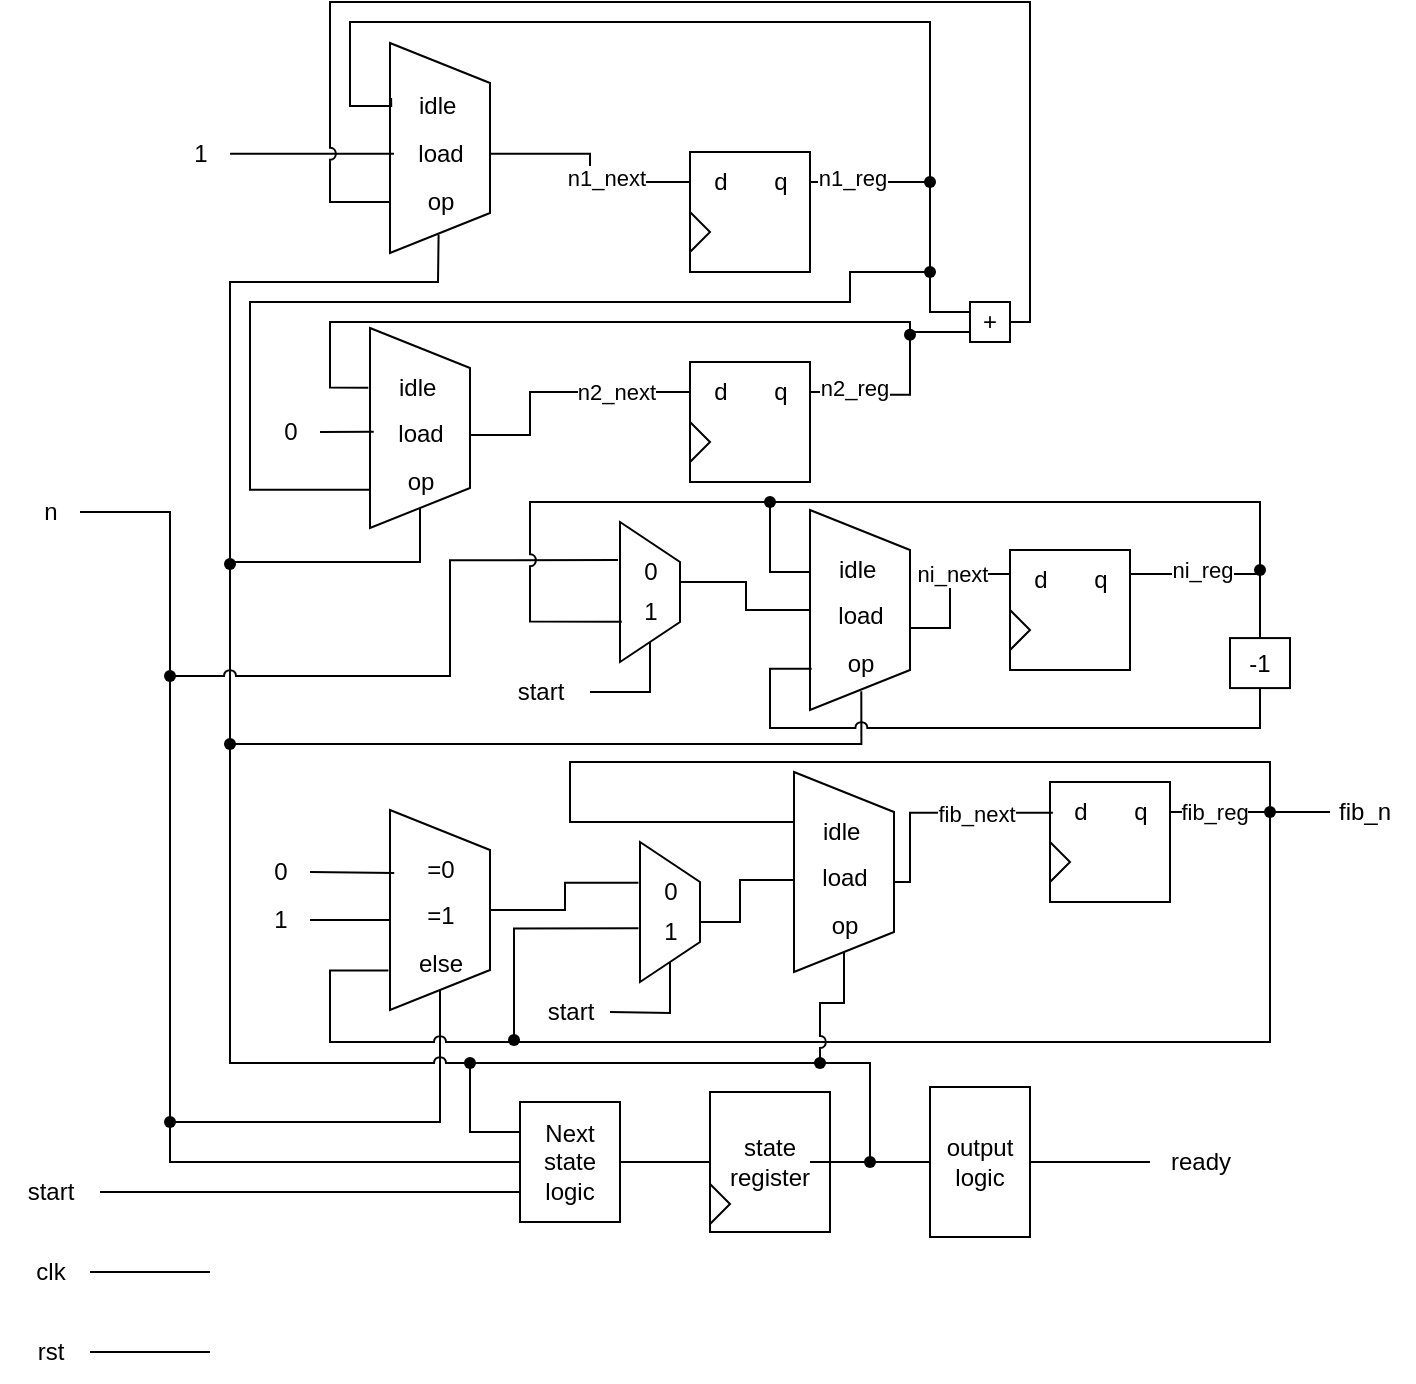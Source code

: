 <mxfile version="24.1.0" type="device">
  <diagram name="第 1 页" id="6S-F7J4VSQyFyaEZS6iB">
    <mxGraphModel dx="1221" dy="823" grid="1" gridSize="10" guides="1" tooltips="1" connect="1" arrows="1" fold="1" page="1" pageScale="1" pageWidth="3300" pageHeight="2339" math="0" shadow="0">
      <root>
        <mxCell id="0" />
        <mxCell id="1" parent="0" />
        <mxCell id="059qdMVEz-2L-fLW-VpR-86" style="edgeStyle=orthogonalEdgeStyle;rounded=0;orthogonalLoop=1;jettySize=auto;html=1;endArrow=none;endFill=0;jumpStyle=arc;" parent="1" source="059qdMVEz-2L-fLW-VpR-1" edge="1">
          <mxGeometry relative="1" as="geometry">
            <mxPoint x="320" y="855" as="targetPoint" />
          </mxGeometry>
        </mxCell>
        <mxCell id="059qdMVEz-2L-fLW-VpR-1" value="clk" style="text;html=1;align=center;verticalAlign=middle;resizable=0;points=[];autosize=1;strokeColor=none;fillColor=none;" parent="1" vertex="1">
          <mxGeometry x="220" y="840" width="40" height="30" as="geometry" />
        </mxCell>
        <mxCell id="059qdMVEz-2L-fLW-VpR-87" style="edgeStyle=orthogonalEdgeStyle;rounded=0;orthogonalLoop=1;jettySize=auto;html=1;endArrow=none;endFill=0;jumpStyle=arc;" parent="1" source="059qdMVEz-2L-fLW-VpR-2" edge="1">
          <mxGeometry relative="1" as="geometry">
            <mxPoint x="320" y="895" as="targetPoint" />
          </mxGeometry>
        </mxCell>
        <mxCell id="059qdMVEz-2L-fLW-VpR-2" value="rst" style="text;html=1;align=center;verticalAlign=middle;resizable=0;points=[];autosize=1;strokeColor=none;fillColor=none;" parent="1" vertex="1">
          <mxGeometry x="220" y="880" width="40" height="30" as="geometry" />
        </mxCell>
        <mxCell id="OJHMBUxeyAlZOoHM2z9_-24" style="edgeStyle=orthogonalEdgeStyle;rounded=0;orthogonalLoop=1;jettySize=auto;html=1;entryX=1;entryY=0.5;entryDx=0;entryDy=0;endArrow=none;endFill=0;jumpStyle=arc;" parent="1" source="OJHMBUxeyAlZOoHM2z9_-124" target="059qdMVEz-2L-fLW-VpR-89" edge="1">
          <mxGeometry relative="1" as="geometry">
            <mxPoint x="300" y="475" as="sourcePoint" />
            <Array as="points">
              <mxPoint x="300" y="475" />
              <mxPoint x="300" y="780" />
              <mxPoint x="435" y="780" />
            </Array>
          </mxGeometry>
        </mxCell>
        <mxCell id="059qdMVEz-2L-fLW-VpR-3" value="n" style="text;html=1;align=center;verticalAlign=middle;resizable=0;points=[];autosize=1;strokeColor=none;fillColor=none;" parent="1" vertex="1">
          <mxGeometry x="225" y="460" width="30" height="30" as="geometry" />
        </mxCell>
        <mxCell id="OJHMBUxeyAlZOoHM2z9_-76" style="edgeStyle=orthogonalEdgeStyle;rounded=0;orthogonalLoop=1;jettySize=auto;html=1;entryX=0;entryY=0.75;entryDx=0;entryDy=0;endArrow=none;endFill=0;jumpStyle=arc;" parent="1" source="059qdMVEz-2L-fLW-VpR-4" target="059qdMVEz-2L-fLW-VpR-54" edge="1">
          <mxGeometry relative="1" as="geometry" />
        </mxCell>
        <mxCell id="059qdMVEz-2L-fLW-VpR-4" value="start" style="text;html=1;align=center;verticalAlign=middle;resizable=0;points=[];autosize=1;strokeColor=none;fillColor=none;" parent="1" vertex="1">
          <mxGeometry x="215" y="800" width="50" height="30" as="geometry" />
        </mxCell>
        <mxCell id="059qdMVEz-2L-fLW-VpR-9" value="" style="group" parent="1" vertex="1" connectable="0">
          <mxGeometry x="410" y="240.5" width="50" height="105" as="geometry" />
        </mxCell>
        <mxCell id="059qdMVEz-2L-fLW-VpR-5" value="" style="shape=trapezoid;perimeter=trapezoidPerimeter;whiteSpace=wrap;html=1;fixedSize=1;direction=south;" parent="059qdMVEz-2L-fLW-VpR-9" vertex="1">
          <mxGeometry width="50" height="105.0" as="geometry" />
        </mxCell>
        <mxCell id="059qdMVEz-2L-fLW-VpR-6" value="idle&amp;nbsp;" style="text;html=1;align=center;verticalAlign=middle;resizable=0;points=[];autosize=1;strokeColor=none;fillColor=none;" parent="059qdMVEz-2L-fLW-VpR-9" vertex="1">
          <mxGeometry y="16.154" width="50" height="30" as="geometry" />
        </mxCell>
        <mxCell id="059qdMVEz-2L-fLW-VpR-7" value="load" style="text;html=1;align=center;verticalAlign=middle;resizable=0;points=[];autosize=1;strokeColor=none;fillColor=none;" parent="059qdMVEz-2L-fLW-VpR-9" vertex="1">
          <mxGeometry y="40.385" width="50" height="30" as="geometry" />
        </mxCell>
        <mxCell id="059qdMVEz-2L-fLW-VpR-8" value="&amp;nbsp; op&amp;nbsp;&amp;nbsp;" style="text;html=1;align=center;verticalAlign=middle;resizable=0;points=[];autosize=1;strokeColor=none;fillColor=none;" parent="059qdMVEz-2L-fLW-VpR-9" vertex="1">
          <mxGeometry y="64.615" width="50" height="30" as="geometry" />
        </mxCell>
        <mxCell id="059qdMVEz-2L-fLW-VpR-14" value="" style="group" parent="1" vertex="1" connectable="0">
          <mxGeometry x="560" y="295" width="60" height="60" as="geometry" />
        </mxCell>
        <mxCell id="059qdMVEz-2L-fLW-VpR-10" value="" style="rounded=0;whiteSpace=wrap;html=1;direction=south;" parent="059qdMVEz-2L-fLW-VpR-14" vertex="1">
          <mxGeometry width="60" height="60" as="geometry" />
        </mxCell>
        <mxCell id="059qdMVEz-2L-fLW-VpR-11" value="d" style="text;html=1;align=center;verticalAlign=middle;resizable=0;points=[];autosize=1;strokeColor=none;fillColor=none;" parent="059qdMVEz-2L-fLW-VpR-14" vertex="1">
          <mxGeometry width="30" height="30" as="geometry" />
        </mxCell>
        <mxCell id="059qdMVEz-2L-fLW-VpR-12" value="q" style="text;html=1;align=center;verticalAlign=middle;resizable=0;points=[];autosize=1;strokeColor=none;fillColor=none;" parent="059qdMVEz-2L-fLW-VpR-14" vertex="1">
          <mxGeometry x="30" width="30" height="30" as="geometry" />
        </mxCell>
        <mxCell id="059qdMVEz-2L-fLW-VpR-13" value="" style="triangle;whiteSpace=wrap;html=1;" parent="059qdMVEz-2L-fLW-VpR-14" vertex="1">
          <mxGeometry y="30" width="10" height="20" as="geometry" />
        </mxCell>
        <mxCell id="059qdMVEz-2L-fLW-VpR-15" value="" style="group" parent="1" vertex="1" connectable="0">
          <mxGeometry x="560" y="400" width="60" height="60" as="geometry" />
        </mxCell>
        <mxCell id="059qdMVEz-2L-fLW-VpR-16" value="" style="rounded=0;whiteSpace=wrap;html=1;direction=south;" parent="059qdMVEz-2L-fLW-VpR-15" vertex="1">
          <mxGeometry width="60" height="60" as="geometry" />
        </mxCell>
        <mxCell id="059qdMVEz-2L-fLW-VpR-17" value="d" style="text;html=1;align=center;verticalAlign=middle;resizable=0;points=[];autosize=1;strokeColor=none;fillColor=none;" parent="059qdMVEz-2L-fLW-VpR-15" vertex="1">
          <mxGeometry width="30" height="30" as="geometry" />
        </mxCell>
        <mxCell id="059qdMVEz-2L-fLW-VpR-18" value="q" style="text;html=1;align=center;verticalAlign=middle;resizable=0;points=[];autosize=1;strokeColor=none;fillColor=none;" parent="059qdMVEz-2L-fLW-VpR-15" vertex="1">
          <mxGeometry x="30" width="30" height="30" as="geometry" />
        </mxCell>
        <mxCell id="059qdMVEz-2L-fLW-VpR-19" value="" style="triangle;whiteSpace=wrap;html=1;" parent="059qdMVEz-2L-fLW-VpR-15" vertex="1">
          <mxGeometry y="30" width="10" height="20" as="geometry" />
        </mxCell>
        <mxCell id="059qdMVEz-2L-fLW-VpR-20" value="" style="group" parent="1" vertex="1" connectable="0">
          <mxGeometry x="720" y="494" width="60" height="60" as="geometry" />
        </mxCell>
        <mxCell id="059qdMVEz-2L-fLW-VpR-21" value="" style="rounded=0;whiteSpace=wrap;html=1;direction=south;" parent="059qdMVEz-2L-fLW-VpR-20" vertex="1">
          <mxGeometry width="60" height="60" as="geometry" />
        </mxCell>
        <mxCell id="059qdMVEz-2L-fLW-VpR-22" value="d" style="text;html=1;align=center;verticalAlign=middle;resizable=0;points=[];autosize=1;strokeColor=none;fillColor=none;" parent="059qdMVEz-2L-fLW-VpR-20" vertex="1">
          <mxGeometry width="30" height="30" as="geometry" />
        </mxCell>
        <mxCell id="059qdMVEz-2L-fLW-VpR-23" value="q" style="text;html=1;align=center;verticalAlign=middle;resizable=0;points=[];autosize=1;strokeColor=none;fillColor=none;" parent="059qdMVEz-2L-fLW-VpR-20" vertex="1">
          <mxGeometry x="30" width="30" height="30" as="geometry" />
        </mxCell>
        <mxCell id="059qdMVEz-2L-fLW-VpR-24" value="" style="triangle;whiteSpace=wrap;html=1;" parent="059qdMVEz-2L-fLW-VpR-20" vertex="1">
          <mxGeometry y="30" width="10" height="20" as="geometry" />
        </mxCell>
        <mxCell id="059qdMVEz-2L-fLW-VpR-25" value="" style="group" parent="1" vertex="1" connectable="0">
          <mxGeometry x="740" y="610" width="60" height="60" as="geometry" />
        </mxCell>
        <mxCell id="059qdMVEz-2L-fLW-VpR-26" value="" style="rounded=0;whiteSpace=wrap;html=1;direction=south;" parent="059qdMVEz-2L-fLW-VpR-25" vertex="1">
          <mxGeometry width="60" height="60" as="geometry" />
        </mxCell>
        <mxCell id="059qdMVEz-2L-fLW-VpR-27" value="d" style="text;html=1;align=center;verticalAlign=middle;resizable=0;points=[];autosize=1;strokeColor=none;fillColor=none;" parent="059qdMVEz-2L-fLW-VpR-25" vertex="1">
          <mxGeometry width="30" height="30" as="geometry" />
        </mxCell>
        <mxCell id="059qdMVEz-2L-fLW-VpR-28" value="q" style="text;html=1;align=center;verticalAlign=middle;resizable=0;points=[];autosize=1;strokeColor=none;fillColor=none;" parent="059qdMVEz-2L-fLW-VpR-25" vertex="1">
          <mxGeometry x="30" width="30" height="30" as="geometry" />
        </mxCell>
        <mxCell id="059qdMVEz-2L-fLW-VpR-29" value="" style="triangle;whiteSpace=wrap;html=1;" parent="059qdMVEz-2L-fLW-VpR-25" vertex="1">
          <mxGeometry y="30" width="10" height="20" as="geometry" />
        </mxCell>
        <mxCell id="059qdMVEz-2L-fLW-VpR-30" style="edgeStyle=orthogonalEdgeStyle;rounded=0;orthogonalLoop=1;jettySize=auto;html=1;endArrow=none;endFill=0;jumpStyle=arc;" parent="1" source="059qdMVEz-2L-fLW-VpR-7" target="059qdMVEz-2L-fLW-VpR-11" edge="1">
          <mxGeometry relative="1" as="geometry" />
        </mxCell>
        <mxCell id="059qdMVEz-2L-fLW-VpR-50" value="n1_next" style="edgeLabel;html=1;align=center;verticalAlign=middle;resizable=0;points=[];" parent="059qdMVEz-2L-fLW-VpR-30" vertex="1" connectable="0">
          <mxGeometry x="0.449" y="2" relative="1" as="geometry">
            <mxPoint x="-11" as="offset" />
          </mxGeometry>
        </mxCell>
        <mxCell id="059qdMVEz-2L-fLW-VpR-31" value="" style="group" parent="1" vertex="1" connectable="0">
          <mxGeometry x="400" y="383" width="50" height="100" as="geometry" />
        </mxCell>
        <mxCell id="059qdMVEz-2L-fLW-VpR-32" value="" style="shape=trapezoid;perimeter=trapezoidPerimeter;whiteSpace=wrap;html=1;fixedSize=1;direction=south;" parent="059qdMVEz-2L-fLW-VpR-31" vertex="1">
          <mxGeometry width="50" height="100" as="geometry" />
        </mxCell>
        <mxCell id="059qdMVEz-2L-fLW-VpR-33" value="idle&amp;nbsp;" style="text;html=1;align=center;verticalAlign=middle;resizable=0;points=[];autosize=1;strokeColor=none;fillColor=none;" parent="059qdMVEz-2L-fLW-VpR-31" vertex="1">
          <mxGeometry y="15.385" width="50" height="30" as="geometry" />
        </mxCell>
        <mxCell id="059qdMVEz-2L-fLW-VpR-34" value="load" style="text;html=1;align=center;verticalAlign=middle;resizable=0;points=[];autosize=1;strokeColor=none;fillColor=none;" parent="059qdMVEz-2L-fLW-VpR-31" vertex="1">
          <mxGeometry y="38.462" width="50" height="30" as="geometry" />
        </mxCell>
        <mxCell id="059qdMVEz-2L-fLW-VpR-35" value="&amp;nbsp; op&amp;nbsp;&amp;nbsp;" style="text;html=1;align=center;verticalAlign=middle;resizable=0;points=[];autosize=1;strokeColor=none;fillColor=none;" parent="059qdMVEz-2L-fLW-VpR-31" vertex="1">
          <mxGeometry y="61.538" width="50" height="30" as="geometry" />
        </mxCell>
        <mxCell id="059qdMVEz-2L-fLW-VpR-36" style="edgeStyle=orthogonalEdgeStyle;rounded=0;orthogonalLoop=1;jettySize=auto;html=1;endArrow=none;endFill=0;jumpStyle=arc;" parent="1" source="059qdMVEz-2L-fLW-VpR-34" target="059qdMVEz-2L-fLW-VpR-17" edge="1">
          <mxGeometry relative="1" as="geometry">
            <Array as="points">
              <mxPoint x="480" y="436" />
              <mxPoint x="480" y="415" />
            </Array>
          </mxGeometry>
        </mxCell>
        <mxCell id="059qdMVEz-2L-fLW-VpR-51" value="n2_next" style="edgeLabel;html=1;align=center;verticalAlign=middle;resizable=0;points=[];" parent="059qdMVEz-2L-fLW-VpR-36" vertex="1" connectable="0">
          <mxGeometry x="0.538" relative="1" as="geometry">
            <mxPoint x="-7" as="offset" />
          </mxGeometry>
        </mxCell>
        <mxCell id="059qdMVEz-2L-fLW-VpR-43" value="" style="group" parent="1" vertex="1" connectable="0">
          <mxGeometry x="612" y="605" width="50" height="100" as="geometry" />
        </mxCell>
        <mxCell id="059qdMVEz-2L-fLW-VpR-44" value="" style="shape=trapezoid;perimeter=trapezoidPerimeter;whiteSpace=wrap;html=1;fixedSize=1;direction=south;" parent="059qdMVEz-2L-fLW-VpR-43" vertex="1">
          <mxGeometry width="50" height="100" as="geometry" />
        </mxCell>
        <mxCell id="059qdMVEz-2L-fLW-VpR-45" value="idle&amp;nbsp;" style="text;html=1;align=center;verticalAlign=middle;resizable=0;points=[];autosize=1;strokeColor=none;fillColor=none;" parent="059qdMVEz-2L-fLW-VpR-43" vertex="1">
          <mxGeometry y="15.385" width="50" height="30" as="geometry" />
        </mxCell>
        <mxCell id="059qdMVEz-2L-fLW-VpR-46" value="load" style="text;html=1;align=center;verticalAlign=middle;resizable=0;points=[];autosize=1;strokeColor=none;fillColor=none;" parent="059qdMVEz-2L-fLW-VpR-43" vertex="1">
          <mxGeometry y="38.462" width="50" height="30" as="geometry" />
        </mxCell>
        <mxCell id="059qdMVEz-2L-fLW-VpR-47" value="&amp;nbsp; op&amp;nbsp;&amp;nbsp;" style="text;html=1;align=center;verticalAlign=middle;resizable=0;points=[];autosize=1;strokeColor=none;fillColor=none;" parent="059qdMVEz-2L-fLW-VpR-43" vertex="1">
          <mxGeometry y="61.538" width="50" height="30" as="geometry" />
        </mxCell>
        <mxCell id="059qdMVEz-2L-fLW-VpR-61" style="edgeStyle=orthogonalEdgeStyle;rounded=0;orthogonalLoop=1;jettySize=auto;html=1;endArrow=none;endFill=0;jumpStyle=arc;" parent="1" source="059qdMVEz-2L-fLW-VpR-54" target="059qdMVEz-2L-fLW-VpR-56" edge="1">
          <mxGeometry relative="1" as="geometry" />
        </mxCell>
        <mxCell id="059qdMVEz-2L-fLW-VpR-54" value="Next state logic" style="whiteSpace=wrap;html=1;" parent="1" vertex="1">
          <mxGeometry x="475" y="770" width="50" height="60" as="geometry" />
        </mxCell>
        <mxCell id="059qdMVEz-2L-fLW-VpR-58" value="" style="group" parent="1" vertex="1" connectable="0">
          <mxGeometry x="570" y="765" width="60" height="70" as="geometry" />
        </mxCell>
        <mxCell id="059qdMVEz-2L-fLW-VpR-56" value="state register" style="whiteSpace=wrap;html=1;" parent="059qdMVEz-2L-fLW-VpR-58" vertex="1">
          <mxGeometry width="60" height="70" as="geometry" />
        </mxCell>
        <mxCell id="059qdMVEz-2L-fLW-VpR-57" value="" style="triangle;whiteSpace=wrap;html=1;" parent="059qdMVEz-2L-fLW-VpR-58" vertex="1">
          <mxGeometry y="46" width="10" height="20" as="geometry" />
        </mxCell>
        <mxCell id="059qdMVEz-2L-fLW-VpR-84" value="" style="edgeStyle=orthogonalEdgeStyle;rounded=0;orthogonalLoop=1;jettySize=auto;html=1;endArrow=none;endFill=0;jumpStyle=arc;" parent="1" source="059qdMVEz-2L-fLW-VpR-59" target="059qdMVEz-2L-fLW-VpR-83" edge="1">
          <mxGeometry relative="1" as="geometry" />
        </mxCell>
        <mxCell id="059qdMVEz-2L-fLW-VpR-59" value="output logic" style="whiteSpace=wrap;html=1;" parent="1" vertex="1">
          <mxGeometry x="680" y="762.5" width="50" height="75" as="geometry" />
        </mxCell>
        <mxCell id="059qdMVEz-2L-fLW-VpR-60" style="edgeStyle=orthogonalEdgeStyle;rounded=0;orthogonalLoop=1;jettySize=auto;html=1;endArrow=none;endFill=0;jumpStyle=arc;" parent="1" source="059qdMVEz-2L-fLW-VpR-62" target="059qdMVEz-2L-fLW-VpR-59" edge="1">
          <mxGeometry relative="1" as="geometry" />
        </mxCell>
        <mxCell id="059qdMVEz-2L-fLW-VpR-63" value="" style="edgeStyle=orthogonalEdgeStyle;rounded=0;orthogonalLoop=1;jettySize=auto;html=1;endArrow=none;endFill=0;jumpStyle=arc;" parent="1" source="059qdMVEz-2L-fLW-VpR-56" target="059qdMVEz-2L-fLW-VpR-62" edge="1">
          <mxGeometry relative="1" as="geometry">
            <mxPoint x="630" y="800" as="sourcePoint" />
            <mxPoint x="680" y="800" as="targetPoint" />
          </mxGeometry>
        </mxCell>
        <mxCell id="059qdMVEz-2L-fLW-VpR-64" style="edgeStyle=orthogonalEdgeStyle;rounded=0;orthogonalLoop=1;jettySize=auto;html=1;entryX=0;entryY=0.25;entryDx=0;entryDy=0;endArrow=none;endFill=0;jumpStyle=arc;" parent="1" source="OJHMBUxeyAlZOoHM2z9_-92" target="059qdMVEz-2L-fLW-VpR-54" edge="1">
          <mxGeometry relative="1" as="geometry">
            <mxPoint x="515" y="750.5" as="sourcePoint" />
            <Array as="points">
              <mxPoint x="450" y="751" />
              <mxPoint x="450" y="785" />
            </Array>
          </mxGeometry>
        </mxCell>
        <mxCell id="059qdMVEz-2L-fLW-VpR-62" value="" style="shape=waypoint;sketch=0;size=6;pointerEvents=1;points=[];fillColor=none;resizable=0;rotatable=0;perimeter=centerPerimeter;snapToPoint=1;" parent="1" vertex="1">
          <mxGeometry x="640" y="790" width="20" height="20" as="geometry" />
        </mxCell>
        <mxCell id="059qdMVEz-2L-fLW-VpR-78" style="edgeStyle=orthogonalEdgeStyle;rounded=0;orthogonalLoop=1;jettySize=auto;html=1;entryX=1;entryY=0.5;entryDx=0;entryDy=0;endArrow=none;endFill=0;jumpStyle=arc;" parent="1" source="059qdMVEz-2L-fLW-VpR-76" target="059qdMVEz-2L-fLW-VpR-32" edge="1">
          <mxGeometry relative="1" as="geometry">
            <Array as="points">
              <mxPoint x="330" y="500" />
              <mxPoint x="425" y="500" />
            </Array>
          </mxGeometry>
        </mxCell>
        <mxCell id="059qdMVEz-2L-fLW-VpR-76" value="" style="shape=waypoint;sketch=0;size=6;pointerEvents=1;points=[];fillColor=none;resizable=0;rotatable=0;perimeter=centerPerimeter;snapToPoint=1;" parent="1" vertex="1">
          <mxGeometry x="320" y="581" width="20" height="20" as="geometry" />
        </mxCell>
        <mxCell id="059qdMVEz-2L-fLW-VpR-81" value="" style="shape=waypoint;sketch=0;size=6;pointerEvents=1;points=[];fillColor=none;resizable=0;rotatable=0;perimeter=centerPerimeter;snapToPoint=1;" parent="1" vertex="1">
          <mxGeometry x="320" y="491" width="20" height="20" as="geometry" />
        </mxCell>
        <mxCell id="059qdMVEz-2L-fLW-VpR-82" style="edgeStyle=orthogonalEdgeStyle;rounded=0;orthogonalLoop=1;jettySize=auto;html=1;entryX=0.486;entryY=1.04;entryDx=0;entryDy=0;entryPerimeter=0;endArrow=none;endFill=0;jumpStyle=arc;" parent="1" target="059qdMVEz-2L-fLW-VpR-8" edge="1">
          <mxGeometry relative="1" as="geometry">
            <mxPoint x="330" y="501" as="sourcePoint" />
            <mxPoint x="395.7" y="348.035" as="targetPoint" />
            <Array as="points">
              <mxPoint x="330" y="360" />
              <mxPoint x="434" y="360" />
              <mxPoint x="434" y="351" />
            </Array>
          </mxGeometry>
        </mxCell>
        <mxCell id="059qdMVEz-2L-fLW-VpR-83" value="ready" style="text;html=1;align=center;verticalAlign=middle;resizable=0;points=[];autosize=1;strokeColor=none;fillColor=none;" parent="1" vertex="1">
          <mxGeometry x="790" y="785" width="50" height="30" as="geometry" />
        </mxCell>
        <mxCell id="059qdMVEz-2L-fLW-VpR-88" value="" style="group" parent="1" vertex="1" connectable="0">
          <mxGeometry x="410" y="624" width="50" height="100" as="geometry" />
        </mxCell>
        <mxCell id="059qdMVEz-2L-fLW-VpR-89" value="" style="shape=trapezoid;perimeter=trapezoidPerimeter;whiteSpace=wrap;html=1;fixedSize=1;direction=south;" parent="059qdMVEz-2L-fLW-VpR-88" vertex="1">
          <mxGeometry width="50" height="100" as="geometry" />
        </mxCell>
        <mxCell id="059qdMVEz-2L-fLW-VpR-90" value="=0" style="text;html=1;align=center;verticalAlign=middle;resizable=0;points=[];autosize=1;strokeColor=none;fillColor=none;" parent="059qdMVEz-2L-fLW-VpR-88" vertex="1">
          <mxGeometry x="5" y="15.385" width="40" height="30" as="geometry" />
        </mxCell>
        <mxCell id="059qdMVEz-2L-fLW-VpR-91" value="=1" style="text;html=1;align=center;verticalAlign=middle;resizable=0;points=[];autosize=1;strokeColor=none;fillColor=none;" parent="059qdMVEz-2L-fLW-VpR-88" vertex="1">
          <mxGeometry x="5" y="38.462" width="40" height="30" as="geometry" />
        </mxCell>
        <mxCell id="059qdMVEz-2L-fLW-VpR-92" value="else" style="text;html=1;align=center;verticalAlign=middle;resizable=0;points=[];autosize=1;strokeColor=none;fillColor=none;" parent="059qdMVEz-2L-fLW-VpR-88" vertex="1">
          <mxGeometry y="61.538" width="50" height="30" as="geometry" />
        </mxCell>
        <mxCell id="059qdMVEz-2L-fLW-VpR-97" style="edgeStyle=orthogonalEdgeStyle;rounded=0;orthogonalLoop=1;jettySize=auto;html=1;entryX=0.55;entryY=0.767;entryDx=0;entryDy=0;entryPerimeter=0;endArrow=none;endFill=0;jumpStyle=arc;" parent="1" source="059qdMVEz-2L-fLW-VpR-98" target="059qdMVEz-2L-fLW-VpR-76" edge="1">
          <mxGeometry relative="1" as="geometry" />
        </mxCell>
        <mxCell id="059qdMVEz-2L-fLW-VpR-98" value="" style="shape=waypoint;sketch=0;size=6;pointerEvents=1;points=[];fillColor=none;resizable=0;rotatable=0;perimeter=centerPerimeter;snapToPoint=1;" parent="1" vertex="1">
          <mxGeometry x="440" y="740.5" width="20" height="20" as="geometry" />
        </mxCell>
        <mxCell id="059qdMVEz-2L-fLW-VpR-103" value="0" style="text;html=1;align=center;verticalAlign=middle;resizable=0;points=[];autosize=1;strokeColor=none;fillColor=none;" parent="1" vertex="1">
          <mxGeometry x="340" y="640" width="30" height="30" as="geometry" />
        </mxCell>
        <mxCell id="059qdMVEz-2L-fLW-VpR-110" style="edgeStyle=orthogonalEdgeStyle;rounded=0;orthogonalLoop=1;jettySize=auto;html=1;entryX=0.315;entryY=0.958;entryDx=0;entryDy=0;entryPerimeter=0;endArrow=none;endFill=0;jumpStyle=arc;" parent="1" source="059qdMVEz-2L-fLW-VpR-103" target="059qdMVEz-2L-fLW-VpR-89" edge="1">
          <mxGeometry relative="1" as="geometry" />
        </mxCell>
        <mxCell id="059qdMVEz-2L-fLW-VpR-111" value="1" style="text;html=1;align=center;verticalAlign=middle;resizable=0;points=[];autosize=1;strokeColor=none;fillColor=none;" parent="1" vertex="1">
          <mxGeometry x="340" y="664" width="30" height="30" as="geometry" />
        </mxCell>
        <mxCell id="059qdMVEz-2L-fLW-VpR-113" style="edgeStyle=orthogonalEdgeStyle;rounded=0;orthogonalLoop=1;jettySize=auto;html=1;endArrow=none;endFill=0;jumpStyle=arc;" parent="1" source="059qdMVEz-2L-fLW-VpR-111" edge="1">
          <mxGeometry relative="1" as="geometry">
            <mxPoint x="410" y="679" as="targetPoint" />
          </mxGeometry>
        </mxCell>
        <mxCell id="059qdMVEz-2L-fLW-VpR-114" style="edgeStyle=orthogonalEdgeStyle;rounded=0;orthogonalLoop=1;jettySize=auto;html=1;entryX=-0.016;entryY=0.625;entryDx=0;entryDy=0;entryPerimeter=0;endArrow=none;endFill=0;jumpStyle=arc;" parent="1" target="059qdMVEz-2L-fLW-VpR-92" edge="1">
          <mxGeometry relative="1" as="geometry">
            <Array as="points">
              <mxPoint x="380" y="704" />
            </Array>
            <mxPoint x="600" y="740" as="sourcePoint" />
          </mxGeometry>
        </mxCell>
        <mxCell id="OJHMBUxeyAlZOoHM2z9_-20" style="edgeStyle=orthogonalEdgeStyle;rounded=0;orthogonalLoop=1;jettySize=auto;html=1;entryX=0.048;entryY=0.513;entryDx=0;entryDy=0;entryPerimeter=0;endArrow=none;endFill=0;jumpStyle=arc;" parent="1" source="059qdMVEz-2L-fLW-VpR-46" target="059qdMVEz-2L-fLW-VpR-27" edge="1">
          <mxGeometry relative="1" as="geometry">
            <mxPoint x="660" y="660" as="sourcePoint" />
            <Array as="points">
              <mxPoint x="670" y="660" />
              <mxPoint x="670" y="625" />
            </Array>
          </mxGeometry>
        </mxCell>
        <mxCell id="OJHMBUxeyAlZOoHM2z9_-21" value="fib_next" style="edgeLabel;html=1;align=center;verticalAlign=middle;resizable=0;points=[];" parent="OJHMBUxeyAlZOoHM2z9_-20" vertex="1" connectable="0">
          <mxGeometry x="0.319" y="-2" relative="1" as="geometry">
            <mxPoint y="-2" as="offset" />
          </mxGeometry>
        </mxCell>
        <mxCell id="OJHMBUxeyAlZOoHM2z9_-26" value="" style="edgeStyle=orthogonalEdgeStyle;rounded=0;orthogonalLoop=1;jettySize=auto;html=1;entryDx=0;entryDy=0;entryPerimeter=0;endArrow=none;endFill=0;jumpStyle=arc;" parent="1" source="OJHMBUxeyAlZOoHM2z9_-59" edge="1">
          <mxGeometry relative="1" as="geometry">
            <mxPoint x="790" y="625" as="sourcePoint" />
            <mxPoint x="600" y="740" as="targetPoint" />
            <Array as="points">
              <mxPoint x="850" y="740" />
            </Array>
          </mxGeometry>
        </mxCell>
        <mxCell id="OJHMBUxeyAlZOoHM2z9_-30" value="1" style="text;html=1;align=center;verticalAlign=middle;resizable=0;points=[];autosize=1;strokeColor=none;fillColor=none;" parent="1" vertex="1">
          <mxGeometry x="300" y="280.88" width="30" height="30" as="geometry" />
        </mxCell>
        <mxCell id="OJHMBUxeyAlZOoHM2z9_-31" style="edgeStyle=orthogonalEdgeStyle;rounded=0;orthogonalLoop=1;jettySize=auto;html=1;entryX=0.04;entryY=0.498;entryDx=0;entryDy=0;entryPerimeter=0;endArrow=none;endFill=0;jumpStyle=arc;" parent="1" source="OJHMBUxeyAlZOoHM2z9_-30" target="059qdMVEz-2L-fLW-VpR-7" edge="1">
          <mxGeometry relative="1" as="geometry" />
        </mxCell>
        <mxCell id="OJHMBUxeyAlZOoHM2z9_-32" value="0" style="text;html=1;align=center;verticalAlign=middle;resizable=0;points=[];autosize=1;strokeColor=none;fillColor=none;" parent="1" vertex="1">
          <mxGeometry x="345" y="420" width="30" height="30" as="geometry" />
        </mxCell>
        <mxCell id="OJHMBUxeyAlZOoHM2z9_-34" style="edgeStyle=orthogonalEdgeStyle;rounded=0;orthogonalLoop=1;jettySize=auto;html=1;entryX=0.037;entryY=0.447;entryDx=0;entryDy=0;entryPerimeter=0;endArrow=none;endFill=0;jumpStyle=arc;" parent="1" source="OJHMBUxeyAlZOoHM2z9_-32" target="059qdMVEz-2L-fLW-VpR-34" edge="1">
          <mxGeometry relative="1" as="geometry" />
        </mxCell>
        <mxCell id="OJHMBUxeyAlZOoHM2z9_-35" value="+" style="rounded=0;whiteSpace=wrap;html=1;" parent="1" vertex="1">
          <mxGeometry x="700" y="370" width="20" height="20" as="geometry" />
        </mxCell>
        <mxCell id="OJHMBUxeyAlZOoHM2z9_-36" style="edgeStyle=orthogonalEdgeStyle;rounded=0;orthogonalLoop=1;jettySize=auto;html=1;entryX=0;entryY=0.75;entryDx=0;entryDy=0;endArrow=none;endFill=0;jumpStyle=arc;" parent="1" source="OJHMBUxeyAlZOoHM2z9_-43" target="OJHMBUxeyAlZOoHM2z9_-35" edge="1">
          <mxGeometry relative="1" as="geometry">
            <Array as="points">
              <mxPoint x="670" y="415" />
              <mxPoint x="670" y="385" />
            </Array>
          </mxGeometry>
        </mxCell>
        <mxCell id="OJHMBUxeyAlZOoHM2z9_-37" style="edgeStyle=orthogonalEdgeStyle;rounded=0;orthogonalLoop=1;jettySize=auto;html=1;entryX=0;entryY=0.25;entryDx=0;entryDy=0;endArrow=none;endFill=0;jumpStyle=arc;" parent="1" source="OJHMBUxeyAlZOoHM2z9_-47" target="OJHMBUxeyAlZOoHM2z9_-35" edge="1">
          <mxGeometry relative="1" as="geometry">
            <Array as="points">
              <mxPoint x="680" y="310" />
              <mxPoint x="680" y="375" />
            </Array>
          </mxGeometry>
        </mxCell>
        <mxCell id="OJHMBUxeyAlZOoHM2z9_-40" style="edgeStyle=orthogonalEdgeStyle;rounded=0;orthogonalLoop=1;jettySize=auto;html=1;exitX=1;exitY=0.5;exitDx=0;exitDy=0;entryX=-0.004;entryY=0.514;entryDx=0;entryDy=0;entryPerimeter=0;endArrow=none;endFill=0;jumpStyle=arc;" parent="1" source="OJHMBUxeyAlZOoHM2z9_-35" target="059qdMVEz-2L-fLW-VpR-8" edge="1">
          <mxGeometry relative="1" as="geometry">
            <Array as="points">
              <mxPoint x="730" y="380" />
              <mxPoint x="730" y="220" />
              <mxPoint x="380" y="220" />
              <mxPoint x="380" y="320" />
              <mxPoint x="410" y="320" />
            </Array>
          </mxGeometry>
        </mxCell>
        <mxCell id="OJHMBUxeyAlZOoHM2z9_-41" value="" style="shape=waypoint;sketch=0;size=6;pointerEvents=1;points=[];fillColor=none;resizable=0;rotatable=0;perimeter=centerPerimeter;snapToPoint=1;" parent="1" vertex="1">
          <mxGeometry x="670" y="300" width="20" height="20" as="geometry" />
        </mxCell>
        <mxCell id="OJHMBUxeyAlZOoHM2z9_-42" style="edgeStyle=orthogonalEdgeStyle;rounded=0;orthogonalLoop=1;jettySize=auto;html=1;entryX=0.011;entryY=0.377;entryDx=0;entryDy=0;entryPerimeter=0;endArrow=none;endFill=0;jumpStyle=arc;" parent="1" source="OJHMBUxeyAlZOoHM2z9_-41" target="059qdMVEz-2L-fLW-VpR-6" edge="1">
          <mxGeometry relative="1" as="geometry">
            <Array as="points">
              <mxPoint x="680" y="230" />
              <mxPoint x="390" y="230" />
              <mxPoint x="390" y="272" />
              <mxPoint x="411" y="272" />
            </Array>
          </mxGeometry>
        </mxCell>
        <mxCell id="OJHMBUxeyAlZOoHM2z9_-44" value="" style="edgeStyle=orthogonalEdgeStyle;rounded=0;orthogonalLoop=1;jettySize=auto;html=1;entryDx=0;entryDy=0;endArrow=none;endFill=0;jumpStyle=arc;" parent="1" source="059qdMVEz-2L-fLW-VpR-18" target="OJHMBUxeyAlZOoHM2z9_-43" edge="1">
          <mxGeometry relative="1" as="geometry">
            <mxPoint x="620" y="415" as="sourcePoint" />
            <mxPoint x="700" y="385" as="targetPoint" />
            <Array as="points" />
          </mxGeometry>
        </mxCell>
        <mxCell id="OJHMBUxeyAlZOoHM2z9_-45" value="n2_reg" style="edgeLabel;html=1;align=center;verticalAlign=middle;resizable=0;points=[];" parent="OJHMBUxeyAlZOoHM2z9_-44" vertex="1" connectable="0">
          <mxGeometry x="-0.655" y="1" relative="1" as="geometry">
            <mxPoint x="8" y="-1" as="offset" />
          </mxGeometry>
        </mxCell>
        <mxCell id="OJHMBUxeyAlZOoHM2z9_-43" value="" style="shape=waypoint;sketch=0;size=6;pointerEvents=1;points=[];fillColor=none;resizable=0;rotatable=0;perimeter=centerPerimeter;snapToPoint=1;" parent="1" vertex="1">
          <mxGeometry x="660" y="376.38" width="20" height="20" as="geometry" />
        </mxCell>
        <mxCell id="OJHMBUxeyAlZOoHM2z9_-46" style="edgeStyle=orthogonalEdgeStyle;rounded=0;orthogonalLoop=1;jettySize=auto;html=1;entryX=-0.017;entryY=0.482;entryDx=0;entryDy=0;entryPerimeter=0;endArrow=none;endFill=0;jumpStyle=arc;" parent="1" source="OJHMBUxeyAlZOoHM2z9_-43" target="059qdMVEz-2L-fLW-VpR-33" edge="1">
          <mxGeometry relative="1" as="geometry">
            <Array as="points">
              <mxPoint x="670" y="380" />
              <mxPoint x="380" y="380" />
              <mxPoint x="380" y="413" />
            </Array>
          </mxGeometry>
        </mxCell>
        <mxCell id="OJHMBUxeyAlZOoHM2z9_-48" value="" style="edgeStyle=orthogonalEdgeStyle;rounded=0;orthogonalLoop=1;jettySize=auto;html=1;entryDx=0;entryDy=0;endArrow=none;endFill=0;jumpStyle=arc;" parent="1" source="059qdMVEz-2L-fLW-VpR-12" target="OJHMBUxeyAlZOoHM2z9_-47" edge="1">
          <mxGeometry relative="1" as="geometry">
            <mxPoint x="620" y="310" as="sourcePoint" />
            <mxPoint x="700" y="375" as="targetPoint" />
            <Array as="points" />
          </mxGeometry>
        </mxCell>
        <mxCell id="OJHMBUxeyAlZOoHM2z9_-49" value="n1_reg" style="edgeLabel;html=1;align=center;verticalAlign=middle;resizable=0;points=[];" parent="OJHMBUxeyAlZOoHM2z9_-48" vertex="1" connectable="0">
          <mxGeometry x="-0.719" y="1" relative="1" as="geometry">
            <mxPoint x="6" y="-1" as="offset" />
          </mxGeometry>
        </mxCell>
        <mxCell id="OJHMBUxeyAlZOoHM2z9_-47" value="" style="shape=waypoint;sketch=0;size=6;pointerEvents=1;points=[];fillColor=none;resizable=0;rotatable=0;perimeter=centerPerimeter;snapToPoint=1;" parent="1" vertex="1">
          <mxGeometry x="670" y="345" width="20" height="20" as="geometry" />
        </mxCell>
        <mxCell id="OJHMBUxeyAlZOoHM2z9_-50" style="edgeStyle=orthogonalEdgeStyle;rounded=0;orthogonalLoop=1;jettySize=auto;html=1;entryX=-0.01;entryY=0.646;entryDx=0;entryDy=0;entryPerimeter=0;endArrow=none;endFill=0;jumpStyle=arc;" parent="1" source="OJHMBUxeyAlZOoHM2z9_-47" target="059qdMVEz-2L-fLW-VpR-35" edge="1">
          <mxGeometry relative="1" as="geometry">
            <Array as="points">
              <mxPoint x="640" y="355" />
              <mxPoint x="640" y="370" />
              <mxPoint x="340" y="370" />
              <mxPoint x="340" y="464" />
            </Array>
          </mxGeometry>
        </mxCell>
        <mxCell id="OJHMBUxeyAlZOoHM2z9_-60" value="" style="edgeStyle=orthogonalEdgeStyle;rounded=0;orthogonalLoop=1;jettySize=auto;html=1;entryDx=0;entryDy=0;entryPerimeter=0;endArrow=none;endFill=0;jumpStyle=arc;" parent="1" source="059qdMVEz-2L-fLW-VpR-28" target="OJHMBUxeyAlZOoHM2z9_-59" edge="1">
          <mxGeometry relative="1" as="geometry">
            <mxPoint x="790" y="625" as="sourcePoint" />
            <mxPoint x="600" y="740" as="targetPoint" />
            <Array as="points">
              <mxPoint x="850" y="625" />
              <mxPoint x="850" y="740" />
            </Array>
          </mxGeometry>
        </mxCell>
        <mxCell id="OJHMBUxeyAlZOoHM2z9_-61" value="fib_reg" style="edgeLabel;html=1;align=center;verticalAlign=middle;resizable=0;points=[];" parent="OJHMBUxeyAlZOoHM2z9_-60" vertex="1" connectable="0">
          <mxGeometry x="-0.953" relative="1" as="geometry">
            <mxPoint x="15" as="offset" />
          </mxGeometry>
        </mxCell>
        <mxCell id="OJHMBUxeyAlZOoHM2z9_-62" style="edgeStyle=orthogonalEdgeStyle;rounded=0;orthogonalLoop=1;jettySize=auto;html=1;entryX=0.25;entryY=1;entryDx=0;entryDy=0;endArrow=none;endFill=0;jumpStyle=arc;" parent="1" source="OJHMBUxeyAlZOoHM2z9_-59" target="059qdMVEz-2L-fLW-VpR-44" edge="1">
          <mxGeometry relative="1" as="geometry">
            <Array as="points">
              <mxPoint x="850" y="600" />
              <mxPoint x="500" y="600" />
              <mxPoint x="500" y="630" />
            </Array>
          </mxGeometry>
        </mxCell>
        <mxCell id="184Fn7eLCiNoEFt8DGdH-2" value="" style="edgeStyle=orthogonalEdgeStyle;rounded=0;orthogonalLoop=1;jettySize=auto;html=1;endArrow=none;endFill=0;" edge="1" parent="1" source="OJHMBUxeyAlZOoHM2z9_-59" target="184Fn7eLCiNoEFt8DGdH-1">
          <mxGeometry relative="1" as="geometry" />
        </mxCell>
        <mxCell id="OJHMBUxeyAlZOoHM2z9_-59" value="" style="shape=waypoint;sketch=0;size=6;pointerEvents=1;points=[];fillColor=none;resizable=0;rotatable=0;perimeter=centerPerimeter;snapToPoint=1;" parent="1" vertex="1">
          <mxGeometry x="840" y="615" width="20" height="20" as="geometry" />
        </mxCell>
        <mxCell id="OJHMBUxeyAlZOoHM2z9_-66" value="" style="group" parent="1" vertex="1" connectable="0">
          <mxGeometry x="525" y="480" width="30" height="70" as="geometry" />
        </mxCell>
        <mxCell id="OJHMBUxeyAlZOoHM2z9_-67" value="" style="shape=trapezoid;perimeter=trapezoidPerimeter;whiteSpace=wrap;html=1;fixedSize=1;direction=south;" parent="OJHMBUxeyAlZOoHM2z9_-66" vertex="1">
          <mxGeometry width="30" height="70" as="geometry" />
        </mxCell>
        <mxCell id="OJHMBUxeyAlZOoHM2z9_-68" value="0" style="text;html=1;align=center;verticalAlign=middle;resizable=0;points=[];autosize=1;strokeColor=none;fillColor=none;" parent="OJHMBUxeyAlZOoHM2z9_-66" vertex="1">
          <mxGeometry y="10" width="30" height="30" as="geometry" />
        </mxCell>
        <mxCell id="OJHMBUxeyAlZOoHM2z9_-69" value="1" style="text;html=1;align=center;verticalAlign=middle;resizable=0;points=[];autosize=1;strokeColor=none;fillColor=none;" parent="OJHMBUxeyAlZOoHM2z9_-66" vertex="1">
          <mxGeometry y="30" width="30" height="30" as="geometry" />
        </mxCell>
        <mxCell id="OJHMBUxeyAlZOoHM2z9_-71" style="edgeStyle=orthogonalEdgeStyle;rounded=0;orthogonalLoop=1;jettySize=auto;html=1;endArrow=none;endFill=0;jumpStyle=arc;" parent="1" source="OJHMBUxeyAlZOoHM2z9_-70" target="OJHMBUxeyAlZOoHM2z9_-69" edge="1">
          <mxGeometry relative="1" as="geometry" />
        </mxCell>
        <mxCell id="OJHMBUxeyAlZOoHM2z9_-70" value="start" style="text;html=1;align=center;verticalAlign=middle;resizable=0;points=[];autosize=1;strokeColor=none;fillColor=none;" parent="1" vertex="1">
          <mxGeometry x="460" y="550" width="50" height="30" as="geometry" />
        </mxCell>
        <mxCell id="OJHMBUxeyAlZOoHM2z9_-82" value="" style="edgeStyle=orthogonalEdgeStyle;rounded=0;orthogonalLoop=1;jettySize=auto;html=1;entryDx=0;entryDy=0;endArrow=none;endFill=0;jumpStyle=arc;" parent="1" source="059qdMVEz-2L-fLW-VpR-3" target="OJHMBUxeyAlZOoHM2z9_-81" edge="1">
          <mxGeometry relative="1" as="geometry">
            <mxPoint x="255" y="475" as="sourcePoint" />
            <mxPoint x="435" y="714" as="targetPoint" />
            <Array as="points" />
          </mxGeometry>
        </mxCell>
        <mxCell id="OJHMBUxeyAlZOoHM2z9_-81" value="" style="shape=waypoint;sketch=0;size=6;pointerEvents=1;points=[];fillColor=none;resizable=0;rotatable=0;perimeter=centerPerimeter;snapToPoint=1;" parent="1" vertex="1">
          <mxGeometry x="290" y="547" width="20" height="20" as="geometry" />
        </mxCell>
        <mxCell id="OJHMBUxeyAlZOoHM2z9_-86" value="" style="group" parent="1" vertex="1" connectable="0">
          <mxGeometry x="620" y="474" width="50" height="100" as="geometry" />
        </mxCell>
        <mxCell id="OJHMBUxeyAlZOoHM2z9_-87" value="" style="shape=trapezoid;perimeter=trapezoidPerimeter;whiteSpace=wrap;html=1;fixedSize=1;direction=south;" parent="OJHMBUxeyAlZOoHM2z9_-86" vertex="1">
          <mxGeometry width="50" height="100" as="geometry" />
        </mxCell>
        <mxCell id="OJHMBUxeyAlZOoHM2z9_-88" value="idle&amp;nbsp;" style="text;html=1;align=center;verticalAlign=middle;resizable=0;points=[];autosize=1;strokeColor=none;fillColor=none;" parent="OJHMBUxeyAlZOoHM2z9_-86" vertex="1">
          <mxGeometry y="15.385" width="50" height="30" as="geometry" />
        </mxCell>
        <mxCell id="OJHMBUxeyAlZOoHM2z9_-89" value="load" style="text;html=1;align=center;verticalAlign=middle;resizable=0;points=[];autosize=1;strokeColor=none;fillColor=none;" parent="OJHMBUxeyAlZOoHM2z9_-86" vertex="1">
          <mxGeometry y="38.462" width="50" height="30" as="geometry" />
        </mxCell>
        <mxCell id="OJHMBUxeyAlZOoHM2z9_-90" value="&amp;nbsp; op&amp;nbsp;&amp;nbsp;" style="text;html=1;align=center;verticalAlign=middle;resizable=0;points=[];autosize=1;strokeColor=none;fillColor=none;" parent="OJHMBUxeyAlZOoHM2z9_-86" vertex="1">
          <mxGeometry y="61.538" width="50" height="30" as="geometry" />
        </mxCell>
        <mxCell id="OJHMBUxeyAlZOoHM2z9_-93" style="edgeStyle=orthogonalEdgeStyle;rounded=0;orthogonalLoop=1;jettySize=auto;html=1;entryX=1;entryY=0.5;entryDx=0;entryDy=0;endArrow=none;endFill=0;jumpStyle=arc;" parent="1" source="OJHMBUxeyAlZOoHM2z9_-92" target="059qdMVEz-2L-fLW-VpR-44" edge="1">
          <mxGeometry relative="1" as="geometry" />
        </mxCell>
        <mxCell id="OJHMBUxeyAlZOoHM2z9_-94" value="" style="edgeStyle=orthogonalEdgeStyle;rounded=0;orthogonalLoop=1;jettySize=auto;html=1;entryDx=0;entryDy=0;endArrow=none;endFill=0;jumpStyle=arc;" parent="1" source="059qdMVEz-2L-fLW-VpR-62" target="OJHMBUxeyAlZOoHM2z9_-92" edge="1">
          <mxGeometry relative="1" as="geometry">
            <mxPoint x="650" y="800" as="sourcePoint" />
            <mxPoint x="475" y="785" as="targetPoint" />
            <Array as="points">
              <mxPoint x="650" y="751" />
            </Array>
          </mxGeometry>
        </mxCell>
        <mxCell id="OJHMBUxeyAlZOoHM2z9_-92" value="" style="shape=waypoint;sketch=0;size=6;pointerEvents=1;points=[];fillColor=none;resizable=0;rotatable=0;perimeter=centerPerimeter;snapToPoint=1;" parent="1" vertex="1">
          <mxGeometry x="615" y="740.5" width="20" height="20" as="geometry" />
        </mxCell>
        <mxCell id="OJHMBUxeyAlZOoHM2z9_-95" value="" style="group" parent="1" vertex="1" connectable="0">
          <mxGeometry x="535" y="640" width="30" height="70" as="geometry" />
        </mxCell>
        <mxCell id="OJHMBUxeyAlZOoHM2z9_-96" value="" style="shape=trapezoid;perimeter=trapezoidPerimeter;whiteSpace=wrap;html=1;fixedSize=1;direction=south;" parent="OJHMBUxeyAlZOoHM2z9_-95" vertex="1">
          <mxGeometry width="30" height="70" as="geometry" />
        </mxCell>
        <mxCell id="OJHMBUxeyAlZOoHM2z9_-97" value="0" style="text;html=1;align=center;verticalAlign=middle;resizable=0;points=[];autosize=1;strokeColor=none;fillColor=none;" parent="OJHMBUxeyAlZOoHM2z9_-95" vertex="1">
          <mxGeometry y="10" width="30" height="30" as="geometry" />
        </mxCell>
        <mxCell id="OJHMBUxeyAlZOoHM2z9_-98" value="1" style="text;html=1;align=center;verticalAlign=middle;resizable=0;points=[];autosize=1;strokeColor=none;fillColor=none;" parent="OJHMBUxeyAlZOoHM2z9_-95" vertex="1">
          <mxGeometry y="30" width="30" height="30" as="geometry" />
        </mxCell>
        <mxCell id="OJHMBUxeyAlZOoHM2z9_-99" style="edgeStyle=orthogonalEdgeStyle;rounded=0;orthogonalLoop=1;jettySize=auto;html=1;endArrow=none;endFill=0;jumpStyle=arc;" parent="1" target="OJHMBUxeyAlZOoHM2z9_-98" edge="1">
          <mxGeometry relative="1" as="geometry">
            <mxPoint x="520" y="725.034" as="sourcePoint" />
          </mxGeometry>
        </mxCell>
        <mxCell id="OJHMBUxeyAlZOoHM2z9_-100" value="start" style="text;html=1;align=center;verticalAlign=middle;resizable=0;points=[];autosize=1;strokeColor=none;fillColor=none;" parent="1" vertex="1">
          <mxGeometry x="475" y="710" width="50" height="30" as="geometry" />
        </mxCell>
        <mxCell id="OJHMBUxeyAlZOoHM2z9_-101" value="" style="shape=waypoint;sketch=0;size=6;pointerEvents=1;points=[];fillColor=none;resizable=0;rotatable=0;perimeter=centerPerimeter;snapToPoint=1;" parent="1" vertex="1">
          <mxGeometry x="462" y="729" width="20" height="20" as="geometry" />
        </mxCell>
        <mxCell id="OJHMBUxeyAlZOoHM2z9_-105" style="edgeStyle=orthogonalEdgeStyle;rounded=0;orthogonalLoop=1;jettySize=auto;html=1;exitX=0.5;exitY=0;exitDx=0;exitDy=0;entryX=-0.026;entryY=0.346;entryDx=0;entryDy=0;entryPerimeter=0;endArrow=none;endFill=0;jumpStyle=arc;" parent="1" source="059qdMVEz-2L-fLW-VpR-89" target="OJHMBUxeyAlZOoHM2z9_-97" edge="1">
          <mxGeometry relative="1" as="geometry" />
        </mxCell>
        <mxCell id="OJHMBUxeyAlZOoHM2z9_-106" style="edgeStyle=orthogonalEdgeStyle;rounded=0;orthogonalLoop=1;jettySize=auto;html=1;entryX=-0.026;entryY=0.439;entryDx=0;entryDy=0;entryPerimeter=0;endArrow=none;endFill=0;jumpStyle=arc;" parent="1" source="OJHMBUxeyAlZOoHM2z9_-101" target="OJHMBUxeyAlZOoHM2z9_-98" edge="1">
          <mxGeometry relative="1" as="geometry">
            <Array as="points">
              <mxPoint x="472" y="683" />
            </Array>
          </mxGeometry>
        </mxCell>
        <mxCell id="OJHMBUxeyAlZOoHM2z9_-108" style="edgeStyle=orthogonalEdgeStyle;rounded=0;orthogonalLoop=1;jettySize=auto;html=1;endArrow=none;endFill=0;jumpStyle=arc;" parent="1" source="OJHMBUxeyAlZOoHM2z9_-98" target="059qdMVEz-2L-fLW-VpR-46" edge="1">
          <mxGeometry relative="1" as="geometry">
            <Array as="points">
              <mxPoint x="585" y="680" />
              <mxPoint x="585" y="659" />
            </Array>
          </mxGeometry>
        </mxCell>
        <mxCell id="OJHMBUxeyAlZOoHM2z9_-109" style="edgeStyle=orthogonalEdgeStyle;rounded=0;orthogonalLoop=1;jettySize=auto;html=1;entryX=-0.033;entryY=0.302;entryDx=0;entryDy=0;entryPerimeter=0;endArrow=none;endFill=0;jumpStyle=arc;" parent="1" source="OJHMBUxeyAlZOoHM2z9_-81" target="OJHMBUxeyAlZOoHM2z9_-68" edge="1">
          <mxGeometry relative="1" as="geometry">
            <Array as="points">
              <mxPoint x="440" y="557" />
              <mxPoint x="440" y="499" />
            </Array>
          </mxGeometry>
        </mxCell>
        <mxCell id="OJHMBUxeyAlZOoHM2z9_-110" style="edgeStyle=orthogonalEdgeStyle;rounded=0;orthogonalLoop=1;jettySize=auto;html=1;endArrow=none;endFill=0;jumpStyle=arc;" parent="1" source="OJHMBUxeyAlZOoHM2z9_-69" target="OJHMBUxeyAlZOoHM2z9_-89" edge="1">
          <mxGeometry relative="1" as="geometry">
            <Array as="points">
              <mxPoint x="588" y="510" />
              <mxPoint x="588" y="524" />
            </Array>
          </mxGeometry>
        </mxCell>
        <mxCell id="OJHMBUxeyAlZOoHM2z9_-111" style="edgeStyle=orthogonalEdgeStyle;rounded=0;orthogonalLoop=1;jettySize=auto;html=1;endArrow=none;endFill=0;jumpStyle=arc;" parent="1" source="OJHMBUxeyAlZOoHM2z9_-89" target="059qdMVEz-2L-fLW-VpR-22" edge="1">
          <mxGeometry relative="1" as="geometry">
            <Array as="points">
              <mxPoint x="690" y="533" />
              <mxPoint x="690" y="506" />
            </Array>
          </mxGeometry>
        </mxCell>
        <mxCell id="OJHMBUxeyAlZOoHM2z9_-112" value="ni_next" style="edgeLabel;html=1;align=center;verticalAlign=middle;resizable=0;points=[];" parent="OJHMBUxeyAlZOoHM2z9_-111" vertex="1" connectable="0">
          <mxGeometry x="0.247" relative="1" as="geometry">
            <mxPoint as="offset" />
          </mxGeometry>
        </mxCell>
        <mxCell id="OJHMBUxeyAlZOoHM2z9_-113" style="edgeStyle=orthogonalEdgeStyle;rounded=0;orthogonalLoop=1;jettySize=auto;html=1;entryX=0.25;entryY=1;entryDx=0;entryDy=0;endArrow=none;endFill=0;jumpStyle=arc;" parent="1" source="OJHMBUxeyAlZOoHM2z9_-117" target="OJHMBUxeyAlZOoHM2z9_-87" edge="1">
          <mxGeometry relative="1" as="geometry">
            <Array as="points">
              <mxPoint x="600" y="470" />
              <mxPoint x="600" y="505" />
            </Array>
          </mxGeometry>
        </mxCell>
        <mxCell id="OJHMBUxeyAlZOoHM2z9_-115" style="edgeStyle=orthogonalEdgeStyle;rounded=0;orthogonalLoop=1;jettySize=auto;html=1;entryX=0.513;entryY=0.971;entryDx=0;entryDy=0;entryPerimeter=0;endArrow=none;endFill=0;jumpStyle=arc;" parent="1" source="059qdMVEz-2L-fLW-VpR-76" target="OJHMBUxeyAlZOoHM2z9_-90" edge="1">
          <mxGeometry relative="1" as="geometry" />
        </mxCell>
        <mxCell id="OJHMBUxeyAlZOoHM2z9_-116" value="-1" style="whiteSpace=wrap;html=1;" parent="1" vertex="1">
          <mxGeometry x="830" y="538.04" width="30" height="25" as="geometry" />
        </mxCell>
        <mxCell id="OJHMBUxeyAlZOoHM2z9_-118" value="" style="edgeStyle=orthogonalEdgeStyle;rounded=0;orthogonalLoop=1;jettySize=auto;html=1;entryDx=0;entryDy=0;endArrow=none;endFill=0;jumpStyle=arc;" parent="1" source="059qdMVEz-2L-fLW-VpR-23" target="OJHMBUxeyAlZOoHM2z9_-117" edge="1">
          <mxGeometry relative="1" as="geometry">
            <mxPoint x="845" y="506" as="sourcePoint" />
            <mxPoint x="620" y="505" as="targetPoint" />
            <Array as="points">
              <mxPoint x="845" y="506" />
            </Array>
          </mxGeometry>
        </mxCell>
        <mxCell id="OJHMBUxeyAlZOoHM2z9_-119" value="ni_reg" style="edgeLabel;html=1;align=center;verticalAlign=middle;resizable=0;points=[];" parent="OJHMBUxeyAlZOoHM2z9_-118" vertex="1" connectable="0">
          <mxGeometry x="-0.925" y="1" relative="1" as="geometry">
            <mxPoint x="33" y="-1" as="offset" />
          </mxGeometry>
        </mxCell>
        <mxCell id="OJHMBUxeyAlZOoHM2z9_-120" style="edgeStyle=orthogonalEdgeStyle;rounded=0;orthogonalLoop=1;jettySize=auto;html=1;endArrow=none;endFill=0;jumpStyle=arc;" parent="1" source="OJHMBUxeyAlZOoHM2z9_-117" target="OJHMBUxeyAlZOoHM2z9_-116" edge="1">
          <mxGeometry relative="1" as="geometry" />
        </mxCell>
        <mxCell id="OJHMBUxeyAlZOoHM2z9_-117" value="" style="shape=waypoint;sketch=0;size=6;pointerEvents=1;points=[];fillColor=none;resizable=0;rotatable=0;perimeter=centerPerimeter;snapToPoint=1;" parent="1" vertex="1">
          <mxGeometry x="835" y="494" width="20" height="20" as="geometry" />
        </mxCell>
        <mxCell id="OJHMBUxeyAlZOoHM2z9_-122" value="" style="shape=waypoint;sketch=0;size=6;pointerEvents=1;points=[];fillColor=none;resizable=0;rotatable=0;perimeter=centerPerimeter;snapToPoint=1;" parent="1" vertex="1">
          <mxGeometry x="590" y="460" width="20" height="20" as="geometry" />
        </mxCell>
        <mxCell id="OJHMBUxeyAlZOoHM2z9_-123" style="edgeStyle=orthogonalEdgeStyle;rounded=0;orthogonalLoop=1;jettySize=auto;html=1;entryX=0.03;entryY=0.661;entryDx=0;entryDy=0;entryPerimeter=0;endArrow=none;endFill=0;jumpStyle=arc;" parent="1" source="OJHMBUxeyAlZOoHM2z9_-122" target="OJHMBUxeyAlZOoHM2z9_-69" edge="1">
          <mxGeometry relative="1" as="geometry">
            <Array as="points">
              <mxPoint x="480" y="470" />
              <mxPoint x="480" y="530" />
            </Array>
          </mxGeometry>
        </mxCell>
        <mxCell id="OJHMBUxeyAlZOoHM2z9_-125" value="" style="edgeStyle=orthogonalEdgeStyle;rounded=0;orthogonalLoop=1;jettySize=auto;html=1;entryDx=0;entryDy=0;endArrow=none;endFill=0;jumpStyle=arc;" parent="1" source="OJHMBUxeyAlZOoHM2z9_-81" target="OJHMBUxeyAlZOoHM2z9_-124" edge="1">
          <mxGeometry relative="1" as="geometry">
            <mxPoint x="300" y="557" as="sourcePoint" />
            <mxPoint x="435" y="714" as="targetPoint" />
            <Array as="points" />
          </mxGeometry>
        </mxCell>
        <mxCell id="OJHMBUxeyAlZOoHM2z9_-126" style="edgeStyle=orthogonalEdgeStyle;rounded=0;orthogonalLoop=1;jettySize=auto;html=1;entryX=0;entryY=0.5;entryDx=0;entryDy=0;endArrow=none;endFill=0;jumpStyle=arc;" parent="1" source="OJHMBUxeyAlZOoHM2z9_-124" target="059qdMVEz-2L-fLW-VpR-54" edge="1">
          <mxGeometry relative="1" as="geometry">
            <Array as="points">
              <mxPoint x="300" y="800" />
            </Array>
          </mxGeometry>
        </mxCell>
        <mxCell id="OJHMBUxeyAlZOoHM2z9_-124" value="" style="shape=waypoint;sketch=0;size=6;pointerEvents=1;points=[];fillColor=none;resizable=0;rotatable=0;perimeter=centerPerimeter;snapToPoint=1;" parent="1" vertex="1">
          <mxGeometry x="290" y="770" width="20" height="20" as="geometry" />
        </mxCell>
        <mxCell id="OJHMBUxeyAlZOoHM2z9_-128" style="edgeStyle=orthogonalEdgeStyle;rounded=0;orthogonalLoop=1;jettySize=auto;html=1;exitX=0.5;exitY=1;exitDx=0;exitDy=0;entryX=0.017;entryY=0.596;entryDx=0;entryDy=0;entryPerimeter=0;endArrow=none;endFill=0;jumpStyle=arc;" parent="1" source="OJHMBUxeyAlZOoHM2z9_-116" target="OJHMBUxeyAlZOoHM2z9_-90" edge="1">
          <mxGeometry relative="1" as="geometry">
            <Array as="points">
              <mxPoint x="845" y="583" />
              <mxPoint x="600" y="583" />
              <mxPoint x="600" y="553" />
            </Array>
          </mxGeometry>
        </mxCell>
        <mxCell id="184Fn7eLCiNoEFt8DGdH-1" value="fib_n" style="text;html=1;align=center;verticalAlign=middle;resizable=0;points=[];autosize=1;strokeColor=none;fillColor=none;" vertex="1" parent="1">
          <mxGeometry x="872" y="610" width="50" height="30" as="geometry" />
        </mxCell>
      </root>
    </mxGraphModel>
  </diagram>
</mxfile>
